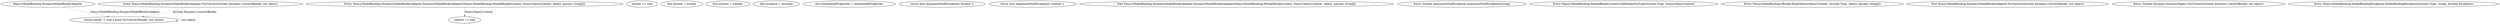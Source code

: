 digraph  {
n22 [label="Nancy.ModelBinding.DynamicModelBinderAdapter", span=""];
n0 [cluster="Nancy.ModelBinding.DynamicModelBinderAdapter.DynamicModelBinderAdapter(Nancy.ModelBinding.IModelBinderLocator, Nancy.NancyContext, object, params string[])", label="Entry Nancy.ModelBinding.DynamicModelBinderAdapter.DynamicModelBinderAdapter(Nancy.ModelBinding.IModelBinderLocator, Nancy.NancyContext, object, params string[])", span="36-36"];
n1 [cluster="Nancy.ModelBinding.DynamicModelBinderAdapter.DynamicModelBinderAdapter(Nancy.ModelBinding.IModelBinderLocator, Nancy.NancyContext, object, params string[])", label="locator == null", span="38-38"];
n3 [cluster="Nancy.ModelBinding.DynamicModelBinderAdapter.DynamicModelBinderAdapter(Nancy.ModelBinding.IModelBinderLocator, Nancy.NancyContext, object, params string[])", label="context == null", span="43-43"];
n5 [cluster="Nancy.ModelBinding.DynamicModelBinderAdapter.DynamicModelBinderAdapter(Nancy.ModelBinding.IModelBinderLocator, Nancy.NancyContext, object, params string[])", label="this.locator = locator", span="48-48"];
n6 [cluster="Nancy.ModelBinding.DynamicModelBinderAdapter.DynamicModelBinderAdapter(Nancy.ModelBinding.IModelBinderLocator, Nancy.NancyContext, object, params string[])", label="this.context = context", span="49-49"];
n7 [cluster="Nancy.ModelBinding.DynamicModelBinderAdapter.DynamicModelBinderAdapter(Nancy.ModelBinding.IModelBinderLocator, Nancy.NancyContext, object, params string[])", label="this.instance = instance", span="50-50"];
n8 [cluster="Nancy.ModelBinding.DynamicModelBinderAdapter.DynamicModelBinderAdapter(Nancy.ModelBinding.IModelBinderLocator, Nancy.NancyContext, object, params string[])", label="this.blacklistedProperties = blacklistedProperties", span="51-51"];
n2 [cluster="Nancy.ModelBinding.DynamicModelBinderAdapter.DynamicModelBinderAdapter(Nancy.ModelBinding.IModelBinderLocator, Nancy.NancyContext, object, params string[])", label="throw new ArgumentNullException(''locator'');", span="40-40"];
n4 [cluster="Nancy.ModelBinding.DynamicModelBinderAdapter.DynamicModelBinderAdapter(Nancy.ModelBinding.IModelBinderLocator, Nancy.NancyContext, object, params string[])", label="throw new ArgumentNullException(''context'');", span="45-45"];
n9 [cluster="Nancy.ModelBinding.DynamicModelBinderAdapter.DynamicModelBinderAdapter(Nancy.ModelBinding.IModelBinderLocator, Nancy.NancyContext, object, params string[])", label="Exit Nancy.ModelBinding.DynamicModelBinderAdapter.DynamicModelBinderAdapter(Nancy.ModelBinding.IModelBinderLocator, Nancy.NancyContext, object, params string[])", span="36-36"];
n10 [cluster="System.ArgumentNullException.ArgumentNullException(string)", label="Entry System.ArgumentNullException.ArgumentNullException(string)", span="0-0"];
n11 [cluster="Nancy.ModelBinding.DynamicModelBinderAdapter.TryConvert(System.Dynamic.ConvertBinder, out object)", label="Entry Nancy.ModelBinding.DynamicModelBinderAdapter.TryConvert(System.Dynamic.ConvertBinder, out object)", span="61-61"];
n16 [cluster="Nancy.ModelBinding.DynamicModelBinderAdapter.TryConvert(System.Dynamic.ConvertBinder, out object)", label="return result != null || base.TryConvert(binder, out result);", span="72-72"];
n18 [cluster="Nancy.ModelBinding.IModelBinderLocator.GetBinderForType(System.Type, Nancy.NancyContext)", label="Entry Nancy.ModelBinding.IModelBinderLocator.GetBinderForType(System.Type, Nancy.NancyContext)", span="15-15"];
n20 [cluster="Nancy.ModelBinding.IBinder.Bind(Nancy.NancyContext, System.Type, object, params string[])", label="Entry Nancy.ModelBinding.IBinder.Bind(Nancy.NancyContext, System.Type, object, params string[])", span="17-17"];
n17 [cluster="Nancy.ModelBinding.DynamicModelBinderAdapter.TryConvert(System.Dynamic.ConvertBinder, out object)", label="Exit Nancy.ModelBinding.DynamicModelBinderAdapter.TryConvert(System.Dynamic.ConvertBinder, out object)", span="61-61"];
n21 [cluster="System.Dynamic.DynamicObject.TryConvert(System.Dynamic.ConvertBinder, out object)", label="Entry System.Dynamic.DynamicObject.TryConvert(System.Dynamic.ConvertBinder, out object)", span="0-0"];
n19 [cluster="Nancy.ModelBinding.ModelBindingException.ModelBindingException(System.Type, string, System.Exception)", label="Entry Nancy.ModelBinding.ModelBindingException.ModelBindingException(System.Type, string, System.Exception)", span="46-46"];
n22 -> n16  [color=darkseagreen4, key=1, label="Nancy.ModelBinding.DynamicModelBinderAdapter", style=dashed];
n0 -> n3  [color=darkseagreen4, key=1, label="Nancy.NancyContext", style=dashed];
n11 -> n16  [color=darkseagreen4, key=1, label="System.Dynamic.ConvertBinder", style=dashed];
n16 -> n16  [color=darkseagreen4, key=1, label="out object", style=dashed];
}
